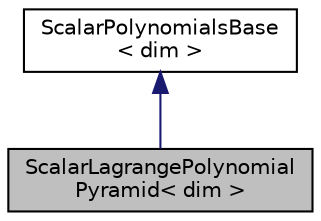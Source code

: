 digraph "ScalarLagrangePolynomialPyramid&lt; dim &gt;"
{
 // LATEX_PDF_SIZE
  edge [fontname="Helvetica",fontsize="10",labelfontname="Helvetica",labelfontsize="10"];
  node [fontname="Helvetica",fontsize="10",shape=record];
  Node1 [label="ScalarLagrangePolynomial\lPyramid\< dim \>",height=0.2,width=0.4,color="black", fillcolor="grey75", style="filled", fontcolor="black",tooltip=" "];
  Node2 -> Node1 [dir="back",color="midnightblue",fontsize="10",style="solid",fontname="Helvetica"];
  Node2 [label="ScalarPolynomialsBase\l\< dim \>",height=0.2,width=0.4,color="black", fillcolor="white", style="filled",URL="$classScalarPolynomialsBase_3_01dim_01_4.html",tooltip=" "];
}
